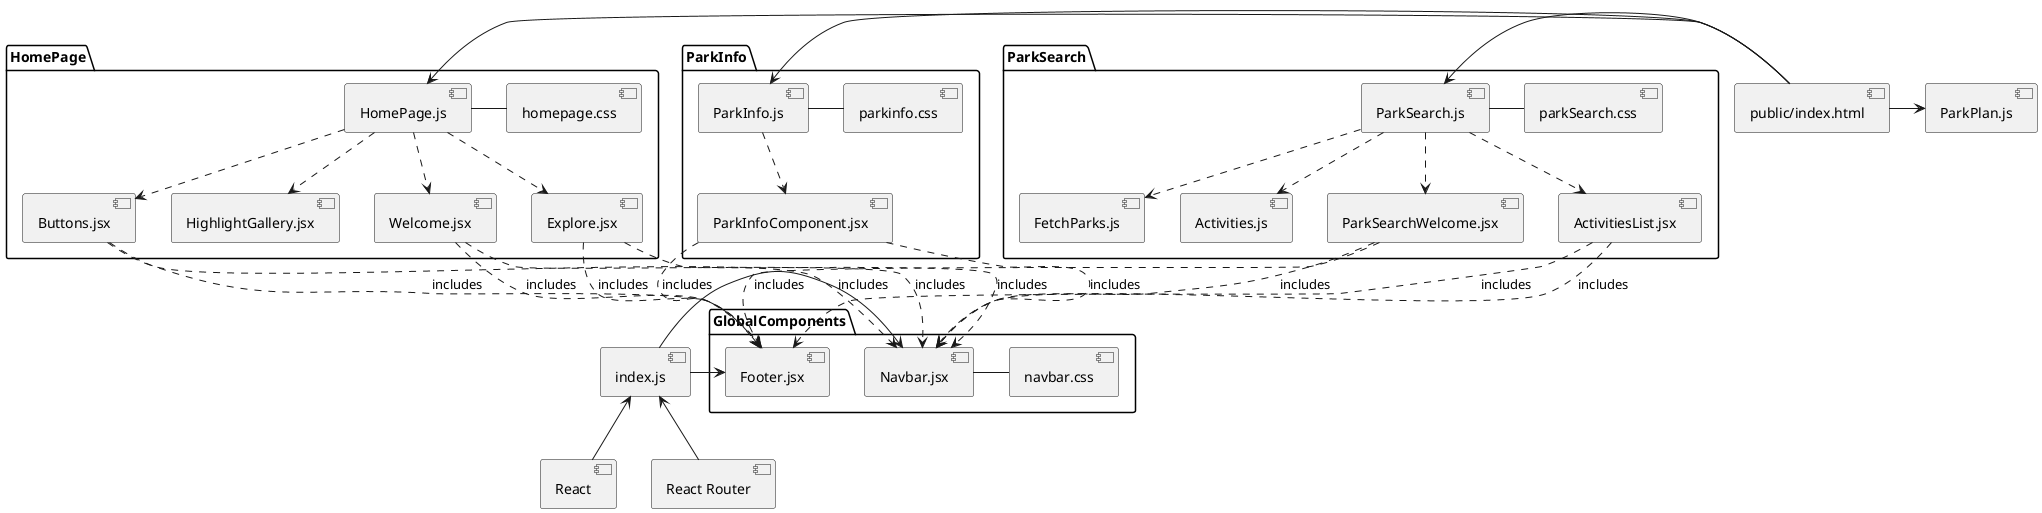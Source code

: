 @startuml ParkPlan

package "HomePage" {
  [HomePage.js] - [homepage.css]
  [HomePage.js] ..> [Welcome.jsx]
  [HomePage.js] ..> [Explore.jsx]
  [HomePage.js] ..> [Buttons.jsx]
  [HomePage.js] ..> [HighlightGallery.jsx]
  
}

package "ParkInfo" {
  [ParkInfo.js] - [parkinfo.css]
  [ParkInfo.js] ..> [ParkInfoComponent.jsx]
}

package "ParkSearch" {
  [ParkSearch.js] - [parkSearch.css]
  [ParkSearch.js] ..> [ParkSearchWelcome.jsx]
  [ParkSearch.js] ..> [ActivitiesList.jsx]
  [ParkSearch.js] ..> [FetchParks.js]
  [ParkSearch.js] ..> [Activities.js]
}

package "GlobalComponents" {
  [Navbar.jsx] - [navbar.css]
  [Footer.jsx]
}

[Welcome.jsx] ..> [Navbar.jsx] : includes
[Explore.jsx] ..> [Navbar.jsx] : includes
[Buttons.jsx] ..> [Navbar.jsx] : includes
[ParkInfoComponent.jsx] ..> [Navbar.jsx] : includes
[ParkSearchWelcome.jsx] ..> [Navbar.jsx] : includes
[ActivitiesList.jsx] ..> [Navbar.jsx] : includes

[Welcome.jsx] ..> [Footer.jsx] : includes
[Explore.jsx] ..> [Footer.jsx] : includes
[Buttons.jsx] ..> [Footer.jsx] : includes
[ParkInfoComponent.jsx] ..> [Footer.jsx] : includes
[ParkSearchWelcome.jsx] ..> [Footer.jsx] : includes
[ActivitiesList.jsx] ..> [Footer.jsx] : includes

[public/index.html] -right-> [HomePage.js]
[public/index.html] -right-> [ParkPlan.js]
[public/index.html] -right-> [ParkInfo.js]
[public/index.html] -right-> [ParkSearch.js]

[React] -up-> [index.js]
[React Router] -up-> [index.js]

index.js -right-> [Navbar.jsx]
index.js -right-> [Footer.jsx]

@enduml
